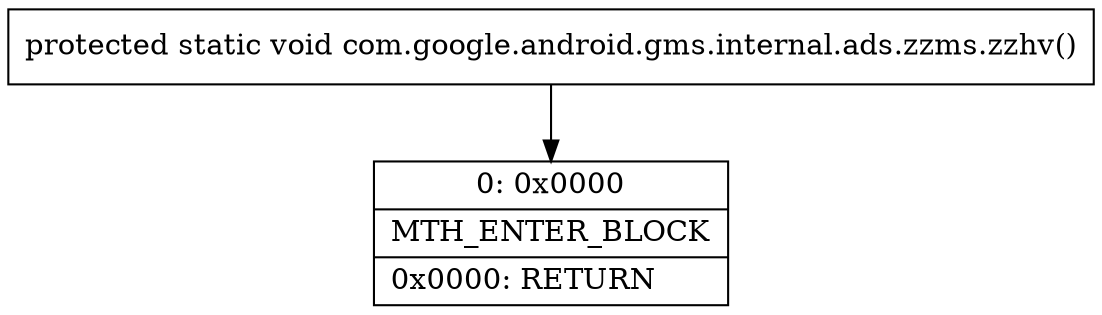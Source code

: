 digraph "CFG forcom.google.android.gms.internal.ads.zzms.zzhv()V" {
Node_0 [shape=record,label="{0\:\ 0x0000|MTH_ENTER_BLOCK\l|0x0000: RETURN   \l}"];
MethodNode[shape=record,label="{protected static void com.google.android.gms.internal.ads.zzms.zzhv() }"];
MethodNode -> Node_0;
}

